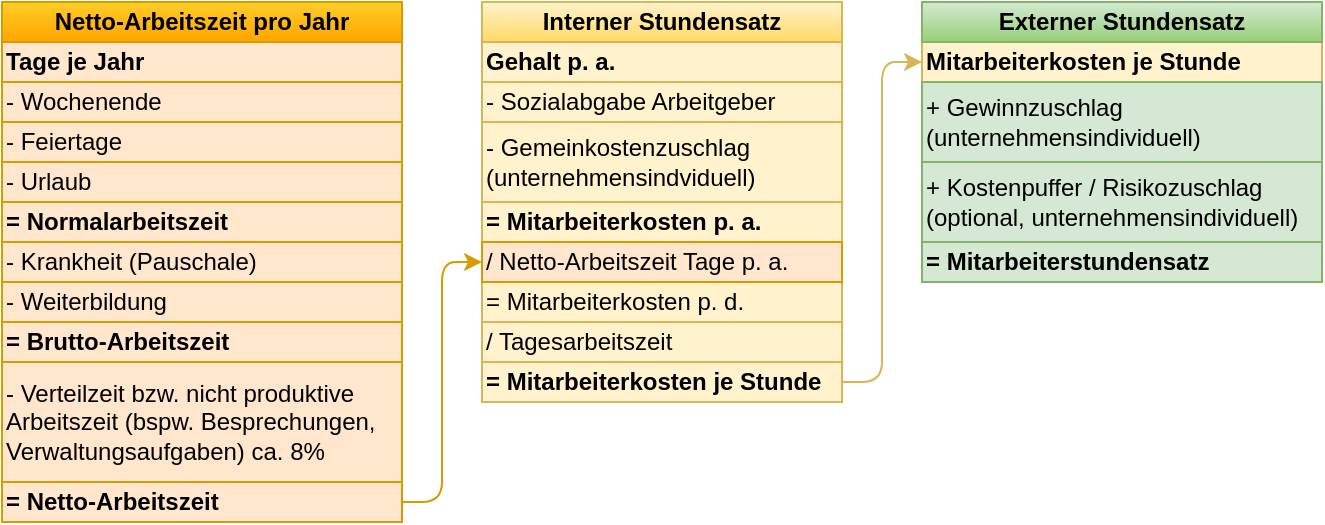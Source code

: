 <mxfile compressed="false" version="14.1.8" type="device">
  <diagram id="tu2jqCNHXQWSxaOwyR4i" name="Seite-1">
    <mxGraphModel dx="769" dy="484" grid="1" gridSize="10" guides="1" tooltips="1" connect="1" arrows="1" fold="1" page="1" pageScale="1" pageWidth="827" pageHeight="1169" math="0" shadow="0">
      <root>
        <mxCell id="0" />
        <mxCell id="1" parent="0" />
        <mxCell id="1qs7x0QP8bx6zekQD0Fm-1" value="Netto-Arbeitszeit pro Jahr" style="rounded=0;whiteSpace=wrap;html=1;fontStyle=1;strokeColor=#d79b00;fillColor=#ffcd28;gradientColor=#ffa500;" parent="1" vertex="1">
          <mxGeometry x="40" y="40" width="200" height="20" as="geometry" />
        </mxCell>
        <mxCell id="1qs7x0QP8bx6zekQD0Fm-2" value="Tage je Jahr" style="rounded=0;whiteSpace=wrap;html=1;align=left;fontStyle=1;fillColor=#ffe6cc;strokeColor=#d79b00;" parent="1" vertex="1">
          <mxGeometry x="40" y="60" width="200" height="20" as="geometry" />
        </mxCell>
        <mxCell id="1qs7x0QP8bx6zekQD0Fm-3" value="- Wochenende" style="rounded=0;whiteSpace=wrap;html=1;align=left;fillColor=#ffe6cc;strokeColor=#d79b00;" parent="1" vertex="1">
          <mxGeometry x="40" y="80" width="200" height="20" as="geometry" />
        </mxCell>
        <mxCell id="1qs7x0QP8bx6zekQD0Fm-4" value="- Feiertage" style="rounded=0;whiteSpace=wrap;html=1;align=left;fillColor=#ffe6cc;strokeColor=#d79b00;" parent="1" vertex="1">
          <mxGeometry x="40" y="100" width="200" height="20" as="geometry" />
        </mxCell>
        <mxCell id="1qs7x0QP8bx6zekQD0Fm-5" value="- Urlaub" style="rounded=0;whiteSpace=wrap;html=1;align=left;fillColor=#ffe6cc;strokeColor=#d79b00;" parent="1" vertex="1">
          <mxGeometry x="40" y="120" width="200" height="20" as="geometry" />
        </mxCell>
        <mxCell id="1qs7x0QP8bx6zekQD0Fm-7" value="= Normalarbeitszeit" style="rounded=0;whiteSpace=wrap;html=1;align=left;fontStyle=1;fillColor=#ffe6cc;strokeColor=#d79b00;" parent="1" vertex="1">
          <mxGeometry x="40" y="140" width="200" height="20" as="geometry" />
        </mxCell>
        <mxCell id="1qs7x0QP8bx6zekQD0Fm-8" value="- Weiterbildung" style="rounded=0;whiteSpace=wrap;html=1;align=left;fillColor=#ffe6cc;strokeColor=#d79b00;" parent="1" vertex="1">
          <mxGeometry x="40" y="180" width="200" height="20" as="geometry" />
        </mxCell>
        <mxCell id="1qs7x0QP8bx6zekQD0Fm-9" value="= Brutto-Arbeitszeit" style="rounded=0;whiteSpace=wrap;html=1;align=left;fontStyle=1;fillColor=#ffe6cc;strokeColor=#d79b00;" parent="1" vertex="1">
          <mxGeometry x="40" y="200" width="200" height="20" as="geometry" />
        </mxCell>
        <mxCell id="1qs7x0QP8bx6zekQD0Fm-10" value="- Verteilzeit bzw. nicht produktive Arbeitszeit (bspw. Besprechungen, Verwaltungsaufgaben) ca. 8%" style="rounded=0;whiteSpace=wrap;html=1;align=left;fillColor=#ffe6cc;strokeColor=#d79b00;" parent="1" vertex="1">
          <mxGeometry x="40" y="220" width="200" height="60" as="geometry" />
        </mxCell>
        <mxCell id="1qs7x0QP8bx6zekQD0Fm-11" value="- Krankheit (Pauschale)" style="rounded=0;whiteSpace=wrap;html=1;align=left;fillColor=#ffe6cc;strokeColor=#d79b00;" parent="1" vertex="1">
          <mxGeometry x="40" y="160" width="200" height="20" as="geometry" />
        </mxCell>
        <mxCell id="1qs7x0QP8bx6zekQD0Fm-12" value="= Netto-Arbeitszeit" style="rounded=0;whiteSpace=wrap;html=1;align=left;fontStyle=1;fillColor=#ffe6cc;strokeColor=#d79b00;" parent="1" vertex="1">
          <mxGeometry x="40" y="280" width="200" height="20" as="geometry" />
        </mxCell>
        <mxCell id="1qs7x0QP8bx6zekQD0Fm-26" value="Interner Stundensatz" style="rounded=0;whiteSpace=wrap;html=1;align=center;fontStyle=1;fillColor=#fff2cc;strokeColor=#d6b656;gradientColor=#ffd966;" parent="1" vertex="1">
          <mxGeometry x="280" y="40" width="180" height="20" as="geometry" />
        </mxCell>
        <mxCell id="1qs7x0QP8bx6zekQD0Fm-27" value="Gehalt p. a." style="rounded=0;whiteSpace=wrap;html=1;align=left;fontStyle=1;fillColor=#fff2cc;strokeColor=#d6b656;" parent="1" vertex="1">
          <mxGeometry x="280" y="60" width="180" height="20" as="geometry" />
        </mxCell>
        <mxCell id="1qs7x0QP8bx6zekQD0Fm-29" value="- Sozialabgabe Arbeitgeber" style="rounded=0;whiteSpace=wrap;html=1;align=left;fillColor=#fff2cc;strokeColor=#d6b656;" parent="1" vertex="1">
          <mxGeometry x="280" y="80" width="180" height="20" as="geometry" />
        </mxCell>
        <mxCell id="1qs7x0QP8bx6zekQD0Fm-30" value="- Gemeinkostenzuschlag (unternehmensindviduell)" style="rounded=0;whiteSpace=wrap;html=1;align=left;fillColor=#fff2cc;strokeColor=#d6b656;" parent="1" vertex="1">
          <mxGeometry x="280" y="100" width="180" height="40" as="geometry" />
        </mxCell>
        <mxCell id="1qs7x0QP8bx6zekQD0Fm-31" value="= Mitarbeiterkosten je Stunde" style="rounded=0;whiteSpace=wrap;html=1;align=left;fontStyle=1;fillColor=#fff2cc;strokeColor=#d6b656;" parent="1" vertex="1">
          <mxGeometry x="280" y="220" width="180" height="20" as="geometry" />
        </mxCell>
        <mxCell id="1qs7x0QP8bx6zekQD0Fm-32" value="= Mitarbeiterkosten p. d." style="rounded=0;whiteSpace=wrap;html=1;align=left;fillColor=#fff2cc;strokeColor=#d6b656;" parent="1" vertex="1">
          <mxGeometry x="280" y="180" width="180" height="20" as="geometry" />
        </mxCell>
        <mxCell id="1qs7x0QP8bx6zekQD0Fm-33" value="= Mitarbeiterkosten p. a." style="rounded=0;whiteSpace=wrap;html=1;align=left;fontStyle=1;fillColor=#fff2cc;strokeColor=#d6b656;" parent="1" vertex="1">
          <mxGeometry x="280" y="140" width="180" height="20" as="geometry" />
        </mxCell>
        <mxCell id="1qs7x0QP8bx6zekQD0Fm-34" value="/ Netto-Arbeitszeit Tage p. a." style="rounded=0;whiteSpace=wrap;html=1;align=left;fillColor=#ffe6cc;strokeColor=#d79b00;" parent="1" vertex="1">
          <mxGeometry x="280" y="160" width="180" height="20" as="geometry" />
        </mxCell>
        <mxCell id="1qs7x0QP8bx6zekQD0Fm-44" value="" style="endArrow=classic;html=1;exitX=1;exitY=0.5;exitDx=0;exitDy=0;edgeStyle=elbowEdgeStyle;entryX=0;entryY=0.5;entryDx=0;entryDy=0;fillColor=#ffe6cc;strokeColor=#d79b00;" parent="1" source="1qs7x0QP8bx6zekQD0Fm-12" target="1qs7x0QP8bx6zekQD0Fm-34" edge="1">
          <mxGeometry width="50" height="50" relative="1" as="geometry">
            <mxPoint x="280" y="290" as="sourcePoint" />
            <mxPoint x="380" y="260" as="targetPoint" />
          </mxGeometry>
        </mxCell>
        <mxCell id="1qs7x0QP8bx6zekQD0Fm-45" value="Mitarbeiterkosten je Stunde" style="rounded=0;whiteSpace=wrap;html=1;align=left;fontStyle=1;fillColor=#fff2cc;strokeColor=#d6b656;" parent="1" vertex="1">
          <mxGeometry x="500" y="60" width="200" height="20" as="geometry" />
        </mxCell>
        <mxCell id="1qs7x0QP8bx6zekQD0Fm-46" value="+ Gewinnzuschlag (unternehmensindividuell)" style="rounded=0;whiteSpace=wrap;html=1;align=left;fillColor=#d5e8d4;strokeColor=#82b366;" parent="1" vertex="1">
          <mxGeometry x="500" y="80" width="200" height="40" as="geometry" />
        </mxCell>
        <mxCell id="1qs7x0QP8bx6zekQD0Fm-47" value="= Mitarbeiterstundensatz" style="rounded=0;whiteSpace=wrap;html=1;align=left;fontStyle=1;fillColor=#d5e8d4;strokeColor=#82b366;" parent="1" vertex="1">
          <mxGeometry x="500" y="160" width="200" height="20" as="geometry" />
        </mxCell>
        <mxCell id="1qs7x0QP8bx6zekQD0Fm-51" value="+ Kostenpuffer / Risikozuschlag (optional, unternehmensindividuell)" style="rounded=0;whiteSpace=wrap;html=1;align=left;fillColor=#d5e8d4;strokeColor=#82b366;" parent="1" vertex="1">
          <mxGeometry x="500" y="120" width="200" height="40" as="geometry" />
        </mxCell>
        <mxCell id="1qs7x0QP8bx6zekQD0Fm-53" value="Externer Stundensatz" style="rounded=0;whiteSpace=wrap;html=1;align=center;fontStyle=1;fillColor=#d5e8d4;strokeColor=#82b366;gradientColor=#97d077;" parent="1" vertex="1">
          <mxGeometry x="500" y="40" width="200" height="20" as="geometry" />
        </mxCell>
        <mxCell id="1qs7x0QP8bx6zekQD0Fm-54" value="" style="endArrow=classic;html=1;edgeStyle=elbowEdgeStyle;exitX=1;exitY=0.5;exitDx=0;exitDy=0;entryX=0;entryY=0.5;entryDx=0;entryDy=0;fillColor=#fff2cc;strokeColor=#d6b656;" parent="1" source="1qs7x0QP8bx6zekQD0Fm-31" target="1qs7x0QP8bx6zekQD0Fm-45" edge="1">
          <mxGeometry width="50" height="50" relative="1" as="geometry">
            <mxPoint x="560" y="210" as="sourcePoint" />
            <mxPoint x="670" y="200" as="targetPoint" />
          </mxGeometry>
        </mxCell>
        <mxCell id="1qs7x0QP8bx6zekQD0Fm-55" value="/ Tagesarbeitszeit" style="rounded=0;whiteSpace=wrap;html=1;align=left;fillColor=#fff2cc;strokeColor=#d6b656;" parent="1" vertex="1">
          <mxGeometry x="280" y="200" width="180" height="20" as="geometry" />
        </mxCell>
      </root>
    </mxGraphModel>
  </diagram>
</mxfile>
